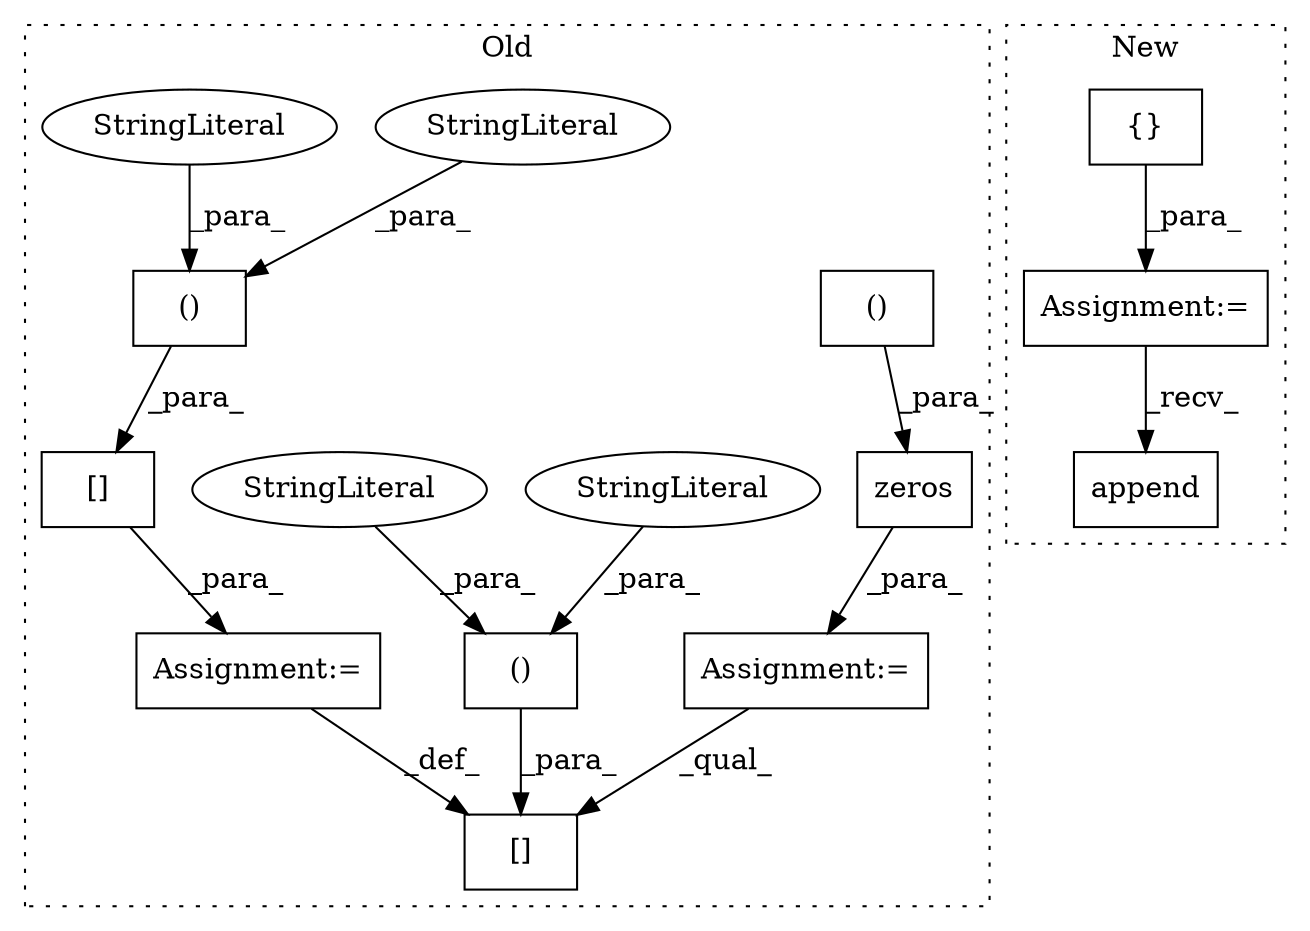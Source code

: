 digraph G {
subgraph cluster0 {
1 [label="zeros" a="32" s="5372,5431" l="11,2" shape="box"];
3 [label="Assignment:=" a="7" s="5365" l="1" shape="box"];
5 [label="()" a="106" s="5383" l="48" shape="box"];
6 [label="[]" a="2" s="5855,5983" l="20,2" shape="box"];
7 [label="Assignment:=" a="7" s="5564" l="1" shape="box"];
8 [label="()" a="106" s="5875" l="108" shape="box"];
9 [label="StringLiteral" a="45" s="5967" l="16" shape="ellipse"];
10 [label="StringLiteral" a="45" s="5938" l="16" shape="ellipse"];
11 [label="()" a="106" s="5578" l="108" shape="box"];
12 [label="[]" a="2" s="5565,5686" l="13,2" shape="box"];
13 [label="StringLiteral" a="45" s="5670" l="16" shape="ellipse"];
14 [label="StringLiteral" a="45" s="5578" l="50" shape="ellipse"];
label = "Old";
style="dotted";
}
subgraph cluster1 {
2 [label="{}" a="4" s="11433" l="2" shape="box"];
4 [label="Assignment:=" a="7" s="11423" l="1" shape="box"];
15 [label="append" a="32" s="11692,11767" l="7,1" shape="box"];
label = "New";
style="dotted";
}
1 -> 3 [label="_para_"];
2 -> 4 [label="_para_"];
3 -> 6 [label="_qual_"];
4 -> 15 [label="_recv_"];
5 -> 1 [label="_para_"];
7 -> 6 [label="_def_"];
8 -> 6 [label="_para_"];
9 -> 8 [label="_para_"];
10 -> 8 [label="_para_"];
11 -> 12 [label="_para_"];
12 -> 7 [label="_para_"];
13 -> 11 [label="_para_"];
14 -> 11 [label="_para_"];
}